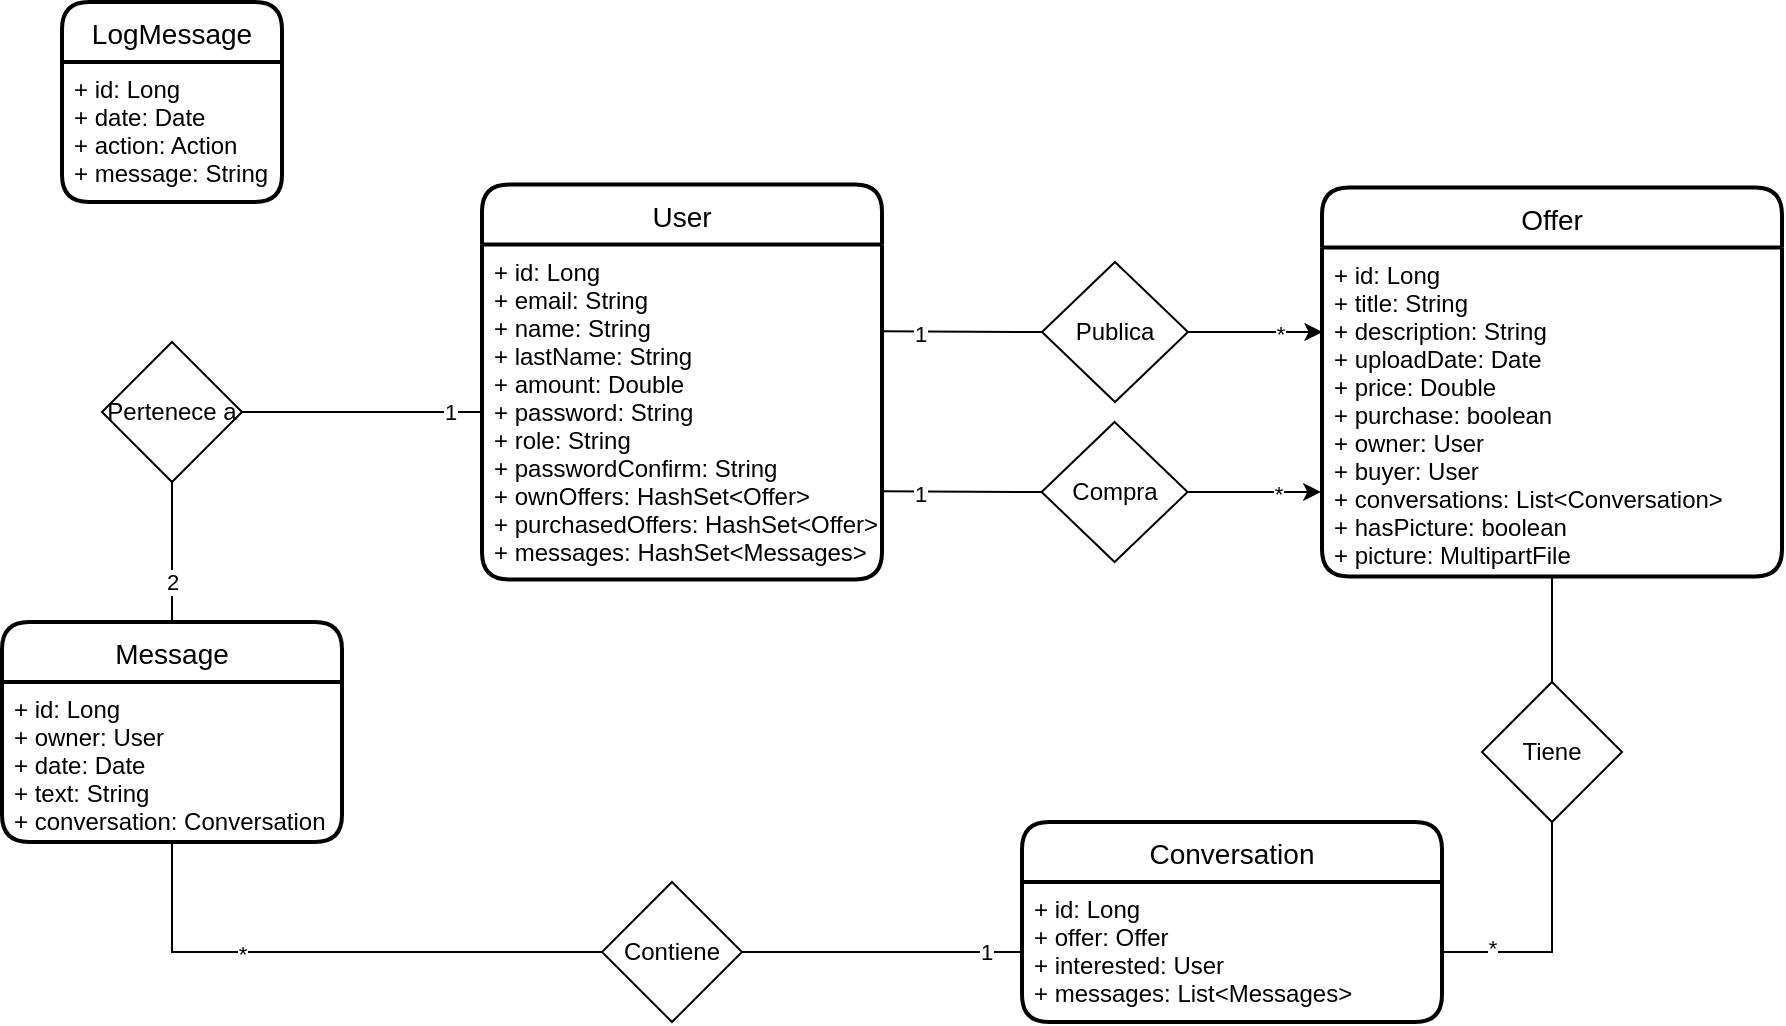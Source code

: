 <mxfile version="20.6.2" type="device"><diagram name="Page-1" id="2c0d36ab-eaac-3732-788b-9136903baeff"><mxGraphModel dx="1385" dy="1988" grid="1" gridSize="10" guides="1" tooltips="1" connect="1" arrows="1" fold="1" page="1" pageScale="1.5" pageWidth="1169" pageHeight="827" background="none" math="0" shadow="0"><root><mxCell id="0"/><mxCell id="1" parent="0"/><mxCell id="vWS0N9yLA458rsLl0rWs-1" value="User" style="swimlane;childLayout=stackLayout;horizontal=1;startSize=30;horizontalStack=0;rounded=1;fontSize=14;fontStyle=0;strokeWidth=2;resizeParent=0;resizeLast=1;shadow=0;dashed=0;align=center;" parent="1" vertex="1"><mxGeometry x="580" y="371.25" width="200" height="197.5" as="geometry"/></mxCell><mxCell id="vWS0N9yLA458rsLl0rWs-2" value="+ id: Long&#10;+ email: String&#10;+ name: String&#10;+ lastName: String&#10;+ amount: Double&#10;+ password: String&#10;+ role: String&#10;+ passwordConfirm: String&#10;+ ownOffers: HashSet&lt;Offer&gt;&#10;+ purchasedOffers: HashSet&lt;Offer&gt;&#10;+ messages: HashSet&lt;Messages&gt;" style="align=left;strokeColor=none;fillColor=none;spacingLeft=4;fontSize=12;verticalAlign=top;resizable=0;rotatable=0;part=1;" parent="vWS0N9yLA458rsLl0rWs-1" vertex="1"><mxGeometry y="30" width="200" height="167.5" as="geometry"/></mxCell><mxCell id="vWS0N9yLA458rsLl0rWs-3" value="Offer" style="swimlane;childLayout=stackLayout;horizontal=1;startSize=30;horizontalStack=0;rounded=1;fontSize=14;fontStyle=0;strokeWidth=2;resizeParent=0;resizeLast=1;shadow=0;dashed=0;align=center;" parent="1" vertex="1"><mxGeometry x="1000" y="372.81" width="230" height="194.38" as="geometry"/></mxCell><mxCell id="vWS0N9yLA458rsLl0rWs-4" value="+ id: Long&#10;+ title: String&#10;+ description: String&#10;+ uploadDate: Date&#10;+ price: Double&#10;+ purchase: boolean&#10;+ owner: User&#10;+ buyer: User&#10;+ conversations: List&lt;Conversation&gt;&#10;+ hasPicture: boolean&#10;+ picture: MultipartFile" style="align=left;strokeColor=none;fillColor=none;spacingLeft=4;fontSize=12;verticalAlign=top;resizable=0;rotatable=0;part=1;" parent="vWS0N9yLA458rsLl0rWs-3" vertex="1"><mxGeometry y="30" width="230" height="164.38" as="geometry"/></mxCell><mxCell id="vWS0N9yLA458rsLl0rWs-5" value="Conversation" style="swimlane;childLayout=stackLayout;horizontal=1;startSize=30;horizontalStack=0;rounded=1;fontSize=14;fontStyle=0;strokeWidth=2;resizeParent=0;resizeLast=1;shadow=0;dashed=0;align=center;" parent="1" vertex="1"><mxGeometry x="850" y="690" width="210" height="100" as="geometry"/></mxCell><mxCell id="vWS0N9yLA458rsLl0rWs-6" value="+ id: Long&#10;+ offer: Offer&#10;+ interested: User&#10;+ messages: List&lt;Messages&gt;" style="align=left;strokeColor=none;fillColor=none;spacingLeft=4;fontSize=12;verticalAlign=top;resizable=0;rotatable=0;part=1;" parent="vWS0N9yLA458rsLl0rWs-5" vertex="1"><mxGeometry y="30" width="210" height="70" as="geometry"/></mxCell><mxCell id="_4TJwO-8pMeWE__0wNuT-1" value="Message" style="swimlane;childLayout=stackLayout;horizontal=1;startSize=30;horizontalStack=0;rounded=1;fontSize=14;fontStyle=0;strokeWidth=2;resizeParent=0;resizeLast=1;shadow=0;dashed=0;align=center;" parent="1" vertex="1"><mxGeometry x="340" y="590" width="170" height="110" as="geometry"/></mxCell><mxCell id="_4TJwO-8pMeWE__0wNuT-2" value="+ id: Long&#10;+ owner: User&#10;+ date: Date&#10;+ text: String&#10;+ conversation: Conversation" style="align=left;strokeColor=none;fillColor=none;spacingLeft=4;fontSize=12;verticalAlign=top;resizable=0;rotatable=0;part=1;" parent="_4TJwO-8pMeWE__0wNuT-1" vertex="1"><mxGeometry y="30" width="170" height="80" as="geometry"/></mxCell><mxCell id="_4TJwO-8pMeWE__0wNuT-5" value="Publica" style="rhombus;whiteSpace=wrap;html=1;" parent="1" vertex="1"><mxGeometry x="860" y="410" width="73" height="70" as="geometry"/></mxCell><mxCell id="_4TJwO-8pMeWE__0wNuT-6" value="" style="endArrow=none;html=1;rounded=0;entryX=0;entryY=0.5;entryDx=0;entryDy=0;exitX=1.001;exitY=0.259;exitDx=0;exitDy=0;exitPerimeter=0;" parent="1" source="vWS0N9yLA458rsLl0rWs-2" target="_4TJwO-8pMeWE__0wNuT-5" edge="1"><mxGeometry width="50" height="50" relative="1" as="geometry"><mxPoint x="840" y="540" as="sourcePoint"/><mxPoint x="890" y="490" as="targetPoint"/></mxGeometry></mxCell><mxCell id="_4TJwO-8pMeWE__0wNuT-9" value="1" style="edgeLabel;html=1;align=center;verticalAlign=middle;resizable=0;points=[];" parent="_4TJwO-8pMeWE__0wNuT-6" vertex="1" connectable="0"><mxGeometry x="-0.526" y="-1" relative="1" as="geometry"><mxPoint as="offset"/></mxGeometry></mxCell><mxCell id="_4TJwO-8pMeWE__0wNuT-14" value="" style="endArrow=none;html=1;rounded=0;entryX=1;entryY=0.5;entryDx=0;entryDy=0;exitX=0.5;exitY=1;exitDx=0;exitDy=0;" parent="1" source="_4TJwO-8pMeWE__0wNuT-28" target="vWS0N9yLA458rsLl0rWs-6" edge="1"><mxGeometry width="50" height="50" relative="1" as="geometry"><mxPoint x="670" y="675" as="sourcePoint"/><mxPoint x="770" y="715" as="targetPoint"/><Array as="points"><mxPoint x="1115" y="755"/></Array></mxGeometry></mxCell><mxCell id="_4TJwO-8pMeWE__0wNuT-15" value="*" style="edgeLabel;html=1;align=center;verticalAlign=middle;resizable=0;points=[];" parent="_4TJwO-8pMeWE__0wNuT-14" vertex="1" connectable="0"><mxGeometry x="0.59" y="-2" relative="1" as="geometry"><mxPoint as="offset"/></mxGeometry></mxCell><mxCell id="_4TJwO-8pMeWE__0wNuT-28" value="Tiene" style="rhombus;whiteSpace=wrap;html=1;" parent="1" vertex="1"><mxGeometry x="1080" y="620" width="70" height="70" as="geometry"/></mxCell><mxCell id="_4TJwO-8pMeWE__0wNuT-29" value="Contiene" style="rhombus;whiteSpace=wrap;html=1;" parent="1" vertex="1"><mxGeometry x="640" y="720" width="70" height="70" as="geometry"/></mxCell><mxCell id="_4TJwO-8pMeWE__0wNuT-30" value="" style="endArrow=none;html=1;rounded=0;exitX=0;exitY=0.5;exitDx=0;exitDy=0;entryX=1;entryY=0.5;entryDx=0;entryDy=0;" parent="1" source="vWS0N9yLA458rsLl0rWs-6" target="_4TJwO-8pMeWE__0wNuT-29" edge="1"><mxGeometry width="50" height="50" relative="1" as="geometry"><mxPoint x="360" y="640" as="sourcePoint"/><mxPoint x="410" y="590" as="targetPoint"/></mxGeometry></mxCell><mxCell id="_4TJwO-8pMeWE__0wNuT-33" value="1" style="edgeLabel;html=1;align=center;verticalAlign=middle;resizable=0;points=[];" parent="_4TJwO-8pMeWE__0wNuT-30" vertex="1" connectable="0"><mxGeometry x="-0.44" y="1" relative="1" as="geometry"><mxPoint x="21" y="-1" as="offset"/></mxGeometry></mxCell><mxCell id="_4TJwO-8pMeWE__0wNuT-31" value="" style="endArrow=none;html=1;rounded=0;exitX=0;exitY=0.5;exitDx=0;exitDy=0;entryX=0.5;entryY=1;entryDx=0;entryDy=0;" parent="1" source="_4TJwO-8pMeWE__0wNuT-29" target="_4TJwO-8pMeWE__0wNuT-1" edge="1"><mxGeometry width="50" height="50" relative="1" as="geometry"><mxPoint x="360" y="640" as="sourcePoint"/><mxPoint x="410" y="590" as="targetPoint"/><Array as="points"><mxPoint x="425" y="755"/></Array></mxGeometry></mxCell><mxCell id="_4TJwO-8pMeWE__0wNuT-34" value="*" style="edgeLabel;html=1;align=center;verticalAlign=middle;resizable=0;points=[];" parent="_4TJwO-8pMeWE__0wNuT-31" vertex="1" connectable="0"><mxGeometry x="0.336" y="1" relative="1" as="geometry"><mxPoint as="offset"/></mxGeometry></mxCell><mxCell id="_4TJwO-8pMeWE__0wNuT-35" value="Pertenece a" style="rhombus;whiteSpace=wrap;html=1;" parent="1" vertex="1"><mxGeometry x="390" y="450" width="70" height="70" as="geometry"/></mxCell><mxCell id="_4TJwO-8pMeWE__0wNuT-36" value="" style="endArrow=none;html=1;rounded=0;exitX=0.5;exitY=0;exitDx=0;exitDy=0;entryX=0.5;entryY=1;entryDx=0;entryDy=0;" parent="1" source="_4TJwO-8pMeWE__0wNuT-1" target="_4TJwO-8pMeWE__0wNuT-35" edge="1"><mxGeometry width="50" height="50" relative="1" as="geometry"><mxPoint x="550" y="590" as="sourcePoint"/><mxPoint x="600" y="540" as="targetPoint"/></mxGeometry></mxCell><mxCell id="_4TJwO-8pMeWE__0wNuT-39" value="2" style="edgeLabel;html=1;align=center;verticalAlign=middle;resizable=0;points=[];" parent="_4TJwO-8pMeWE__0wNuT-36" vertex="1" connectable="0"><mxGeometry x="-0.771" y="-2" relative="1" as="geometry"><mxPoint x="-2" y="-12" as="offset"/></mxGeometry></mxCell><mxCell id="_4TJwO-8pMeWE__0wNuT-37" value="" style="endArrow=none;html=1;rounded=0;entryX=1;entryY=0.5;entryDx=0;entryDy=0;exitX=0;exitY=0.5;exitDx=0;exitDy=0;" parent="1" source="vWS0N9yLA458rsLl0rWs-2" target="_4TJwO-8pMeWE__0wNuT-35" edge="1"><mxGeometry width="50" height="50" relative="1" as="geometry"><mxPoint x="400" y="600" as="sourcePoint"/><mxPoint x="450" y="550" as="targetPoint"/></mxGeometry></mxCell><mxCell id="_4TJwO-8pMeWE__0wNuT-40" value="1" style="edgeLabel;html=1;align=center;verticalAlign=middle;resizable=0;points=[];" parent="_4TJwO-8pMeWE__0wNuT-37" vertex="1" connectable="0"><mxGeometry x="-0.732" relative="1" as="geometry"><mxPoint as="offset"/></mxGeometry></mxCell><mxCell id="BfDeF_cOHk92IgbnraLw-4" value="" style="endArrow=none;html=1;rounded=0;entryX=0.5;entryY=0;entryDx=0;entryDy=0;exitX=0.5;exitY=1;exitDx=0;exitDy=0;" parent="1" source="vWS0N9yLA458rsLl0rWs-4" target="_4TJwO-8pMeWE__0wNuT-28" edge="1"><mxGeometry width="50" height="50" relative="1" as="geometry"><mxPoint x="850" y="630" as="sourcePoint"/><mxPoint x="900" y="580" as="targetPoint"/></mxGeometry></mxCell><mxCell id="Un6IgX5t5JZWrnTp5Wp8-1" value="" style="endArrow=classic;html=1;rounded=0;entryX=0.001;entryY=0.257;entryDx=0;entryDy=0;exitX=1;exitY=0.5;exitDx=0;exitDy=0;entryPerimeter=0;" parent="1" source="_4TJwO-8pMeWE__0wNuT-5" target="vWS0N9yLA458rsLl0rWs-4" edge="1"><mxGeometry width="50" height="50" relative="1" as="geometry"><mxPoint x="1010" y="550" as="sourcePoint"/><mxPoint x="1060" y="500" as="targetPoint"/></mxGeometry></mxCell><mxCell id="Un6IgX5t5JZWrnTp5Wp8-2" value="*" style="edgeLabel;html=1;align=center;verticalAlign=middle;resizable=0;points=[];" parent="Un6IgX5t5JZWrnTp5Wp8-1" vertex="1" connectable="0"><mxGeometry x="0.348" y="-1" relative="1" as="geometry"><mxPoint as="offset"/></mxGeometry></mxCell><mxCell id="Un6IgX5t5JZWrnTp5Wp8-3" value="Compra" style="rhombus;whiteSpace=wrap;html=1;" parent="1" vertex="1"><mxGeometry x="859.8" y="490" width="73" height="70" as="geometry"/></mxCell><mxCell id="Un6IgX5t5JZWrnTp5Wp8-4" value="" style="endArrow=none;html=1;rounded=0;entryX=0;entryY=0.5;entryDx=0;entryDy=0;exitX=1.001;exitY=0.259;exitDx=0;exitDy=0;exitPerimeter=0;" parent="1" target="Un6IgX5t5JZWrnTp5Wp8-3" edge="1"><mxGeometry width="50" height="50" relative="1" as="geometry"><mxPoint x="780" y="524.633" as="sourcePoint"/><mxPoint x="889.8" y="570" as="targetPoint"/></mxGeometry></mxCell><mxCell id="Un6IgX5t5JZWrnTp5Wp8-5" value="1" style="edgeLabel;html=1;align=center;verticalAlign=middle;resizable=0;points=[];" parent="Un6IgX5t5JZWrnTp5Wp8-4" vertex="1" connectable="0"><mxGeometry x="-0.526" y="-1" relative="1" as="geometry"><mxPoint as="offset"/></mxGeometry></mxCell><mxCell id="Un6IgX5t5JZWrnTp5Wp8-6" value="" style="endArrow=classic;html=1;rounded=0;entryX=-0.001;entryY=0.233;entryDx=0;entryDy=0;exitX=1;exitY=0.5;exitDx=0;exitDy=0;entryPerimeter=0;" parent="1" source="Un6IgX5t5JZWrnTp5Wp8-3" edge="1"><mxGeometry width="50" height="50" relative="1" as="geometry"><mxPoint x="1009.8" y="630" as="sourcePoint"/><mxPoint x="999.57" y="524.95" as="targetPoint"/></mxGeometry></mxCell><mxCell id="Un6IgX5t5JZWrnTp5Wp8-7" value="*" style="edgeLabel;html=1;align=center;verticalAlign=middle;resizable=0;points=[];" parent="Un6IgX5t5JZWrnTp5Wp8-6" vertex="1" connectable="0"><mxGeometry x="0.348" y="-1" relative="1" as="geometry"><mxPoint as="offset"/></mxGeometry></mxCell><mxCell id="j_waeOxiLxfhoq5akuir-1" value="LogMessage" style="swimlane;childLayout=stackLayout;horizontal=1;startSize=30;horizontalStack=0;rounded=1;fontSize=14;fontStyle=0;strokeWidth=2;resizeParent=0;resizeLast=1;shadow=0;dashed=0;align=center;" vertex="1" parent="1"><mxGeometry x="370" y="280" width="110" height="100" as="geometry"/></mxCell><mxCell id="j_waeOxiLxfhoq5akuir-2" value="+ id: Long&#10;+ date: Date&#10;+ action: Action&#10;+ message: String" style="align=left;strokeColor=none;fillColor=none;spacingLeft=4;fontSize=12;verticalAlign=top;resizable=0;rotatable=0;part=1;" vertex="1" parent="j_waeOxiLxfhoq5akuir-1"><mxGeometry y="30" width="110" height="70" as="geometry"/></mxCell></root></mxGraphModel></diagram></mxfile>